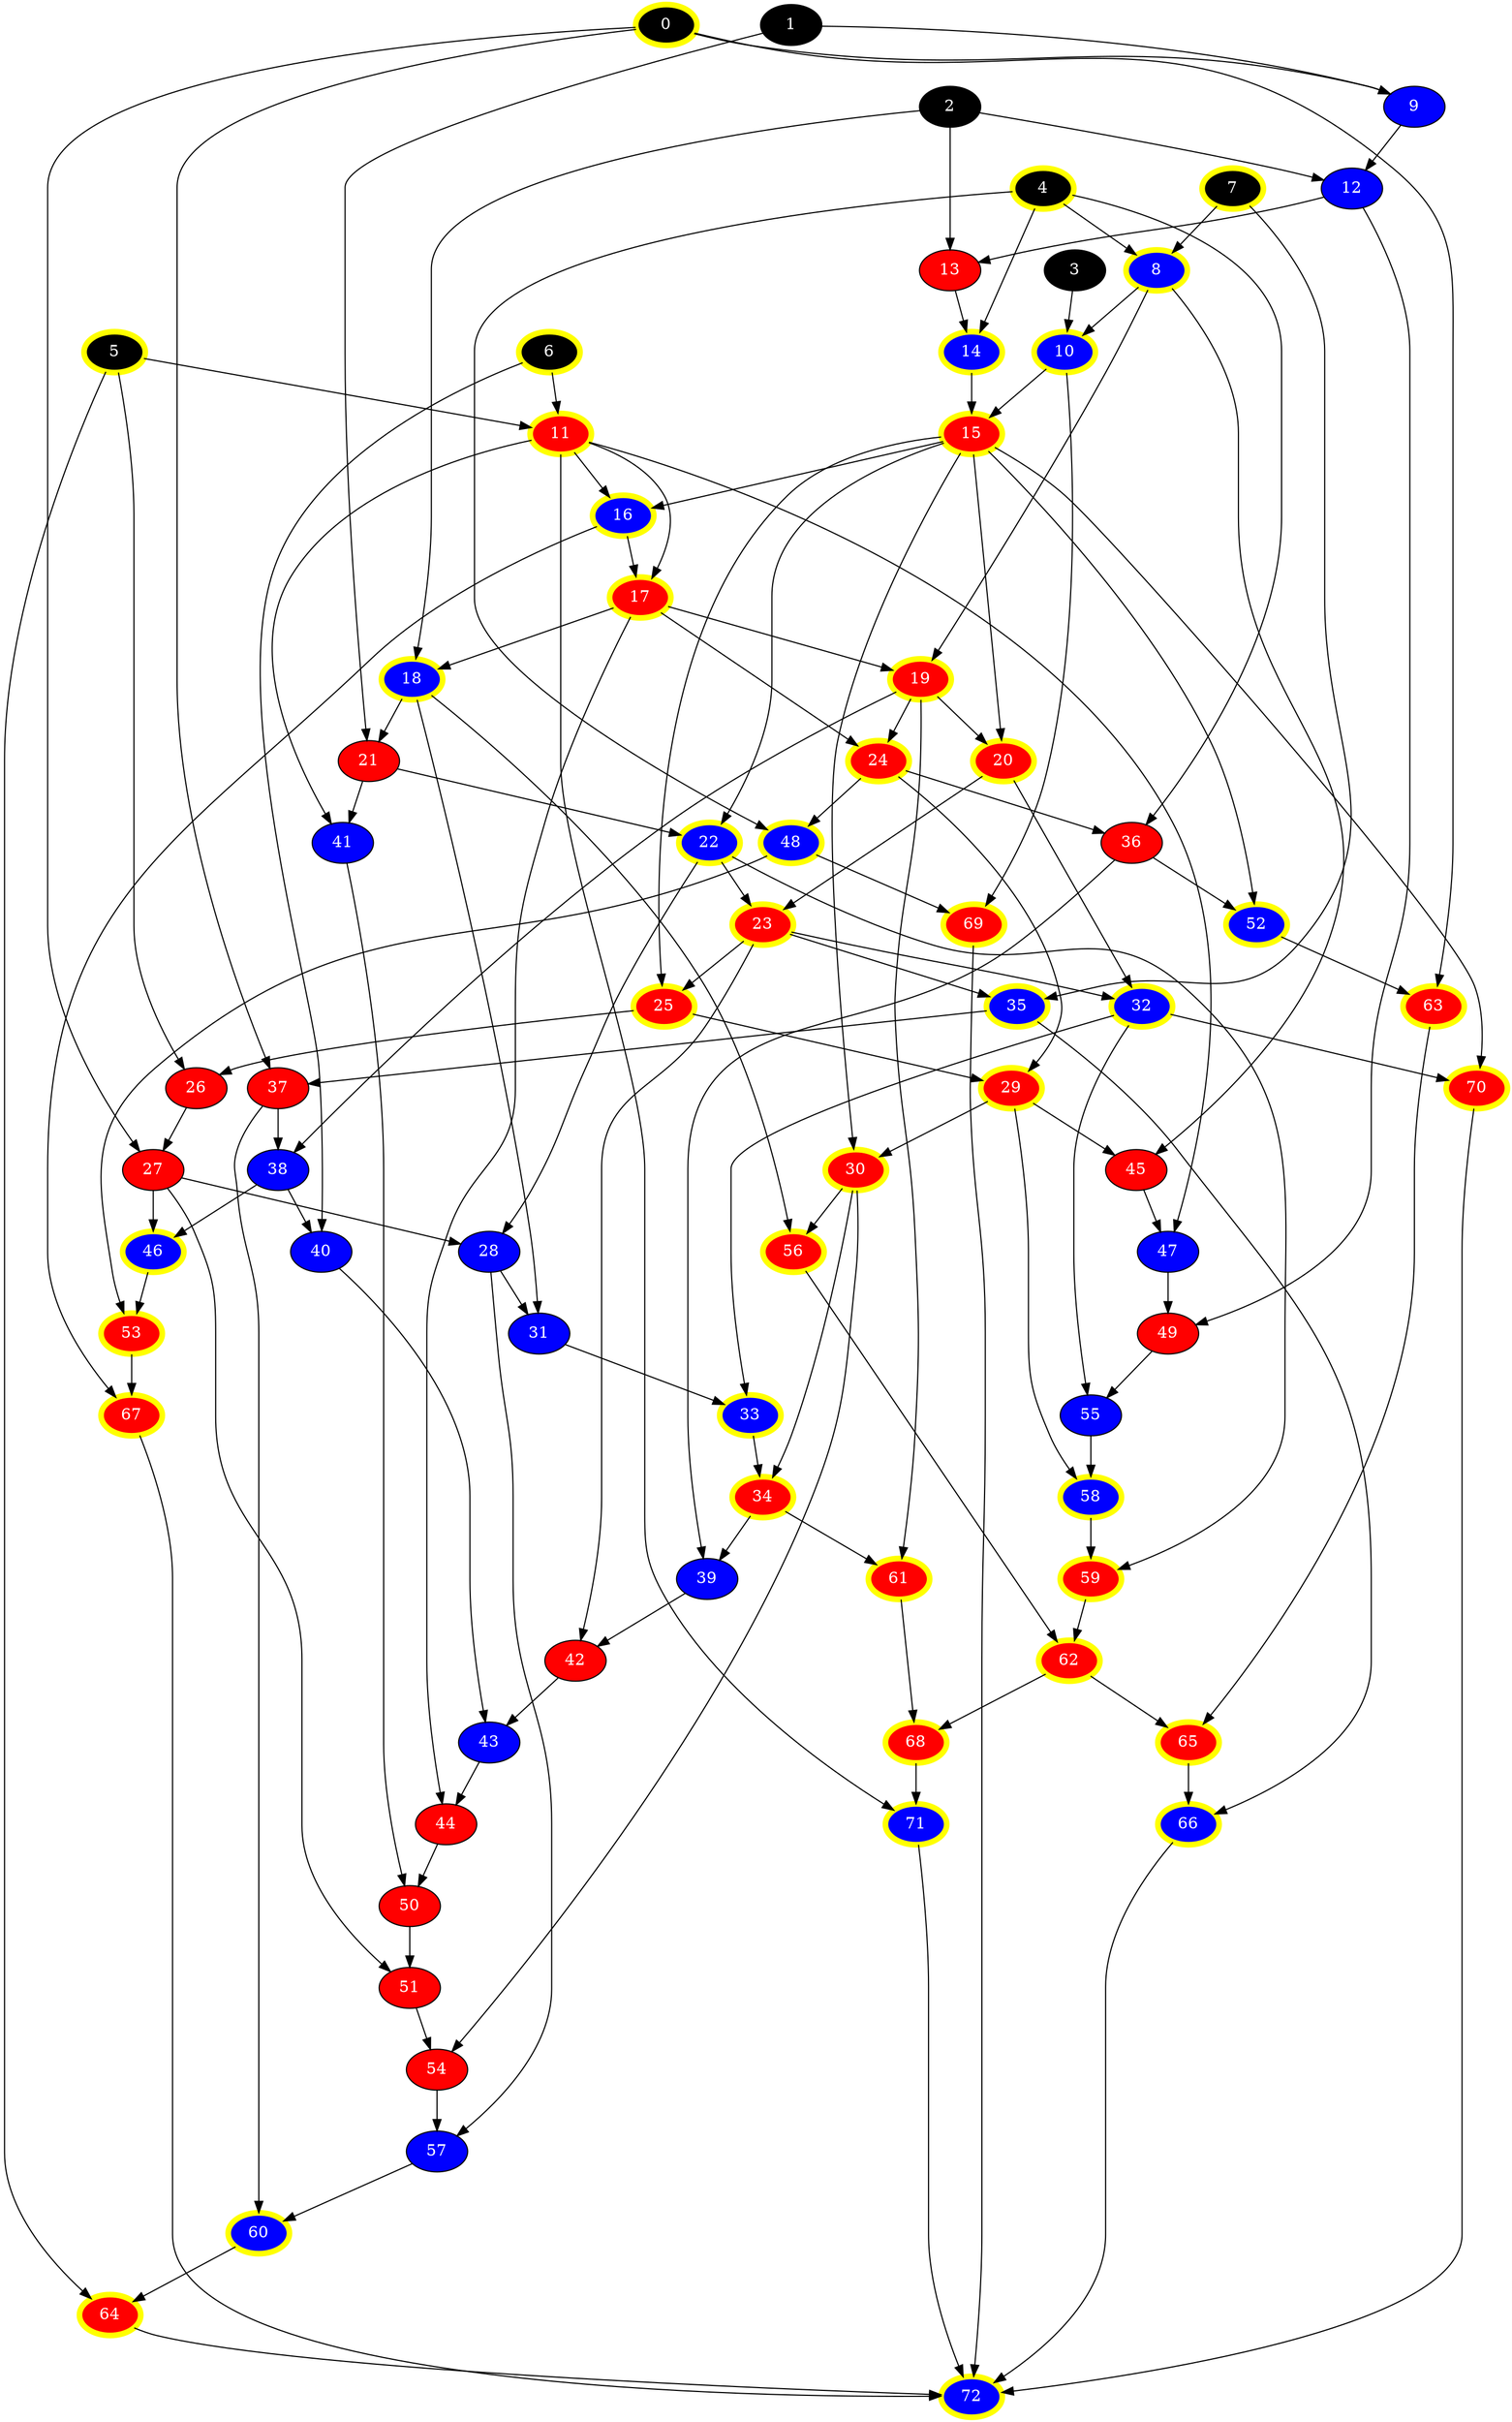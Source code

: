 digraph {
	0 [color=yellow fillcolor=black fontcolor=white penwidth=5 style=filled]
	1 [fillcolor=black fontcolor=white style=filled]
	2 [fillcolor=black fontcolor=white style=filled]
	3 [fillcolor=black fontcolor=white style=filled]
	4 [color=yellow fillcolor=black fontcolor=white penwidth=5 style=filled]
	5 [color=yellow fillcolor=black fontcolor=white penwidth=5 style=filled]
	6 [color=yellow fillcolor=black fontcolor=white penwidth=5 style=filled]
	7 [color=yellow fillcolor=black fontcolor=white penwidth=5 style=filled]
	8 [color=yellow fillcolor=blue fontcolor=white penwidth=5 style=filled]
	7 -> 8
	4 -> 8
	9 [fillcolor=blue fontcolor=white style=filled]
	0 -> 9
	1 -> 9
	10 [color=yellow fillcolor=blue fontcolor=white penwidth=5 style=filled]
	3 -> 10
	8 -> 10
	11 [color=yellow fillcolor=red fontcolor=white penwidth=5 style=filled]
	6 -> 11
	5 -> 11
	12 [fillcolor=blue fontcolor=white style=filled]
	2 -> 12
	9 -> 12
	13 [fillcolor=red fontcolor=white style=filled]
	12 -> 13
	2 -> 13
	14 [color=yellow fillcolor=blue fontcolor=white penwidth=5 style=filled]
	4 -> 14
	13 -> 14
	15 [color=yellow fillcolor=red fontcolor=white penwidth=5 style=filled]
	10 -> 15
	14 -> 15
	16 [color=yellow fillcolor=blue fontcolor=white penwidth=5 style=filled]
	15 -> 16
	11 -> 16
	17 [color=yellow fillcolor=red fontcolor=white penwidth=5 style=filled]
	16 -> 17
	11 -> 17
	18 [color=yellow fillcolor=blue fontcolor=white penwidth=5 style=filled]
	2 -> 18
	17 -> 18
	19 [color=yellow fillcolor=red fontcolor=white penwidth=5 style=filled]
	8 -> 19
	17 -> 19
	20 [color=yellow fillcolor=red fontcolor=white penwidth=5 style=filled]
	19 -> 20
	15 -> 20
	21 [fillcolor=red fontcolor=white style=filled]
	1 -> 21
	18 -> 21
	22 [color=yellow fillcolor=blue fontcolor=white penwidth=5 style=filled]
	21 -> 22
	15 -> 22
	23 [color=yellow fillcolor=red fontcolor=white penwidth=5 style=filled]
	22 -> 23
	20 -> 23
	24 [color=yellow fillcolor=red fontcolor=white penwidth=5 style=filled]
	17 -> 24
	19 -> 24
	25 [color=yellow fillcolor=red fontcolor=white penwidth=5 style=filled]
	15 -> 25
	23 -> 25
	26 [fillcolor=red fontcolor=white style=filled]
	5 -> 26
	25 -> 26
	27 [fillcolor=red fontcolor=white style=filled]
	26 -> 27
	0 -> 27
	28 [fillcolor=blue fontcolor=white style=filled]
	22 -> 28
	27 -> 28
	29 [color=yellow fillcolor=red fontcolor=white penwidth=5 style=filled]
	24 -> 29
	25 -> 29
	30 [color=yellow fillcolor=red fontcolor=white penwidth=5 style=filled]
	29 -> 30
	15 -> 30
	31 [fillcolor=blue fontcolor=white style=filled]
	18 -> 31
	28 -> 31
	32 [color=yellow fillcolor=blue fontcolor=white penwidth=5 style=filled]
	23 -> 32
	20 -> 32
	33 [color=yellow fillcolor=blue fontcolor=white penwidth=5 style=filled]
	32 -> 33
	31 -> 33
	34 [color=yellow fillcolor=red fontcolor=white penwidth=5 style=filled]
	33 -> 34
	30 -> 34
	35 [color=yellow fillcolor=blue fontcolor=white penwidth=5 style=filled]
	7 -> 35
	23 -> 35
	36 [fillcolor=red fontcolor=white style=filled]
	24 -> 36
	4 -> 36
	37 [fillcolor=red fontcolor=white style=filled]
	35 -> 37
	0 -> 37
	38 [fillcolor=blue fontcolor=white style=filled]
	37 -> 38
	19 -> 38
	39 [fillcolor=blue fontcolor=white style=filled]
	34 -> 39
	36 -> 39
	40 [fillcolor=blue fontcolor=white style=filled]
	6 -> 40
	38 -> 40
	41 [fillcolor=blue fontcolor=white style=filled]
	11 -> 41
	21 -> 41
	42 [fillcolor=red fontcolor=white style=filled]
	23 -> 42
	39 -> 42
	43 [fillcolor=blue fontcolor=white style=filled]
	42 -> 43
	40 -> 43
	44 [fillcolor=red fontcolor=white style=filled]
	17 -> 44
	43 -> 44
	45 [fillcolor=red fontcolor=white style=filled]
	29 -> 45
	8 -> 45
	46 [color=yellow fillcolor=blue fontcolor=white penwidth=5 style=filled]
	38 -> 46
	27 -> 46
	47 [fillcolor=blue fontcolor=white style=filled]
	11 -> 47
	45 -> 47
	48 [color=yellow fillcolor=blue fontcolor=white penwidth=5 style=filled]
	4 -> 48
	24 -> 48
	49 [fillcolor=red fontcolor=white style=filled]
	12 -> 49
	47 -> 49
	50 [fillcolor=red fontcolor=white style=filled]
	41 -> 50
	44 -> 50
	51 [fillcolor=red fontcolor=white style=filled]
	27 -> 51
	50 -> 51
	52 [color=yellow fillcolor=blue fontcolor=white penwidth=5 style=filled]
	15 -> 52
	36 -> 52
	53 [color=yellow fillcolor=red fontcolor=white penwidth=5 style=filled]
	48 -> 53
	46 -> 53
	54 [fillcolor=red fontcolor=white style=filled]
	30 -> 54
	51 -> 54
	55 [fillcolor=blue fontcolor=white style=filled]
	49 -> 55
	32 -> 55
	56 [color=yellow fillcolor=red fontcolor=white penwidth=5 style=filled]
	30 -> 56
	18 -> 56
	57 [fillcolor=blue fontcolor=white style=filled]
	54 -> 57
	28 -> 57
	58 [color=yellow fillcolor=blue fontcolor=white penwidth=5 style=filled]
	29 -> 58
	55 -> 58
	59 [color=yellow fillcolor=red fontcolor=white penwidth=5 style=filled]
	58 -> 59
	22 -> 59
	60 [color=yellow fillcolor=blue fontcolor=white penwidth=5 style=filled]
	57 -> 60
	37 -> 60
	61 [color=yellow fillcolor=red fontcolor=white penwidth=5 style=filled]
	34 -> 61
	19 -> 61
	62 [color=yellow fillcolor=red fontcolor=white penwidth=5 style=filled]
	56 -> 62
	59 -> 62
	63 [color=yellow fillcolor=red fontcolor=white penwidth=5 style=filled]
	0 -> 63
	52 -> 63
	64 [color=yellow fillcolor=red fontcolor=white penwidth=5 style=filled]
	60 -> 64
	5 -> 64
	65 [color=yellow fillcolor=red fontcolor=white penwidth=5 style=filled]
	63 -> 65
	62 -> 65
	66 [color=yellow fillcolor=blue fontcolor=white penwidth=5 style=filled]
	35 -> 66
	65 -> 66
	67 [color=yellow fillcolor=red fontcolor=white penwidth=5 style=filled]
	16 -> 67
	53 -> 67
	68 [color=yellow fillcolor=red fontcolor=white penwidth=5 style=filled]
	62 -> 68
	61 -> 68
	69 [color=yellow fillcolor=red fontcolor=white penwidth=5 style=filled]
	48 -> 69
	10 -> 69
	70 [color=yellow fillcolor=red fontcolor=white penwidth=5 style=filled]
	32 -> 70
	15 -> 70
	71 [color=yellow fillcolor=blue fontcolor=white penwidth=5 style=filled]
	68 -> 71
	11 -> 71
	72 [color=yellow fillcolor=blue fontcolor=white penwidth=5 style=filled]
	64 -> 72
	66 -> 72
	67 -> 72
	69 -> 72
	70 -> 72
	71 -> 72
}
